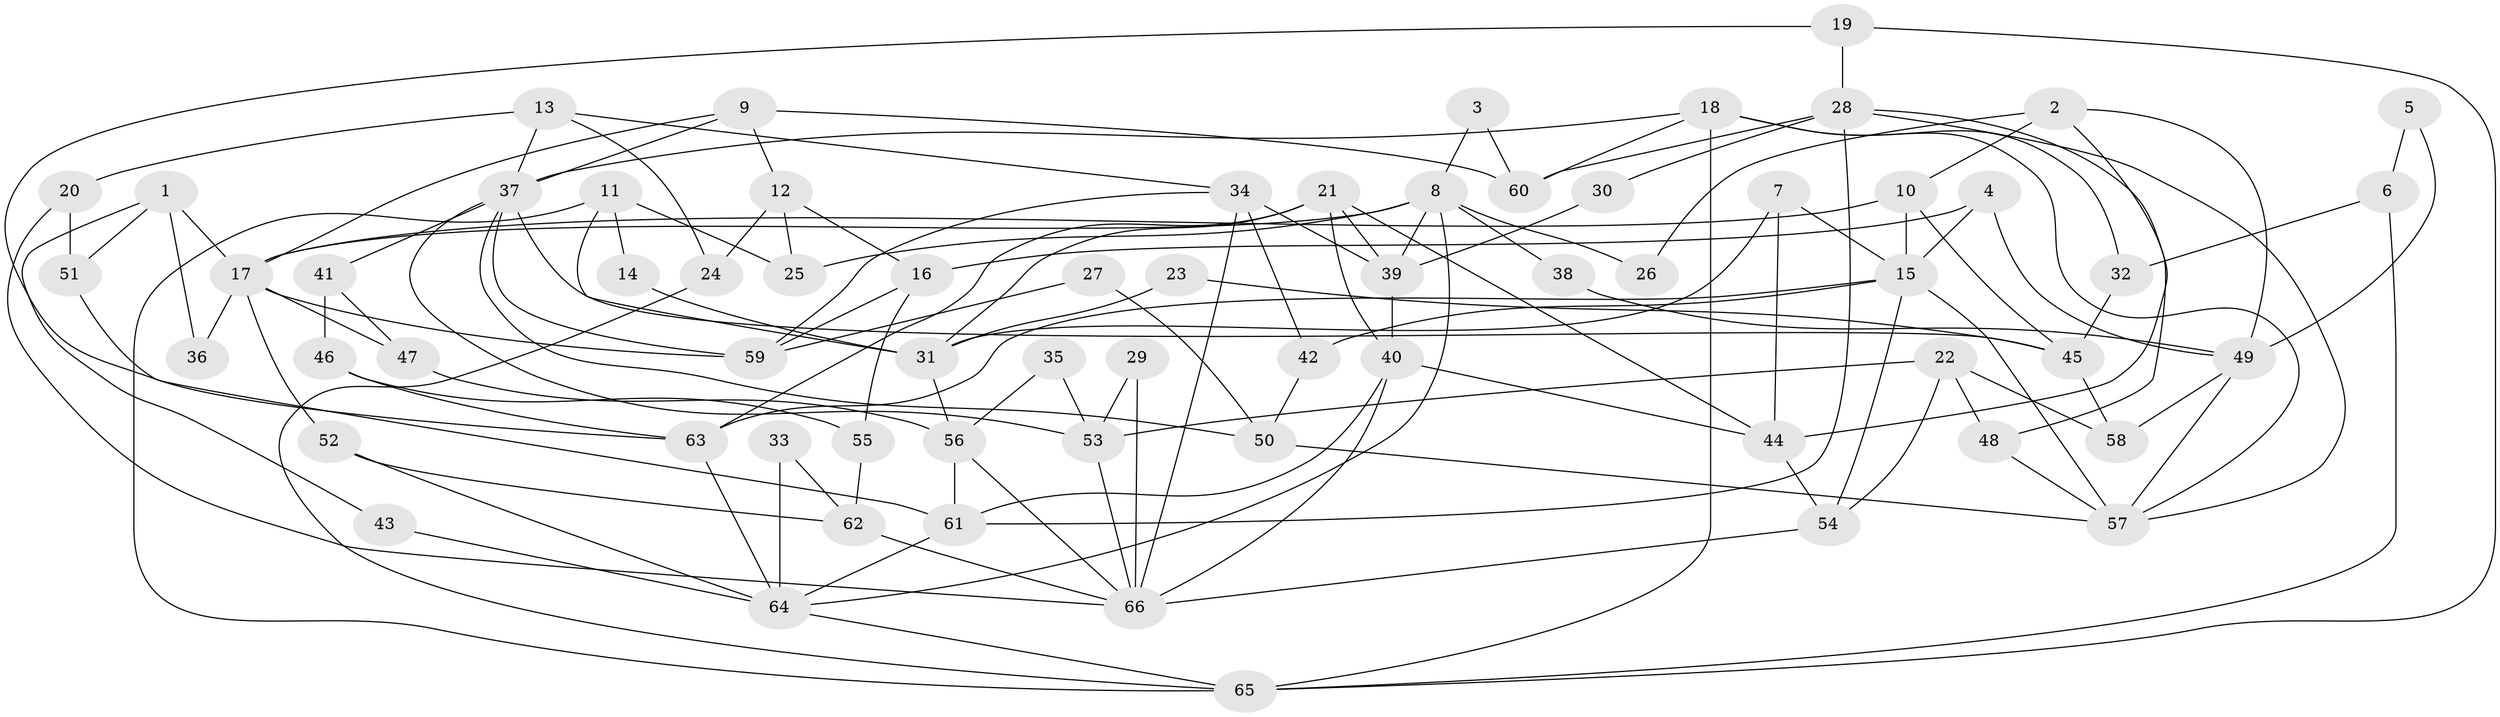 // Generated by graph-tools (version 1.1) at 2025/11/02/27/25 16:11:17]
// undirected, 66 vertices, 132 edges
graph export_dot {
graph [start="1"]
  node [color=gray90,style=filled];
  1;
  2;
  3;
  4;
  5;
  6;
  7;
  8;
  9;
  10;
  11;
  12;
  13;
  14;
  15;
  16;
  17;
  18;
  19;
  20;
  21;
  22;
  23;
  24;
  25;
  26;
  27;
  28;
  29;
  30;
  31;
  32;
  33;
  34;
  35;
  36;
  37;
  38;
  39;
  40;
  41;
  42;
  43;
  44;
  45;
  46;
  47;
  48;
  49;
  50;
  51;
  52;
  53;
  54;
  55;
  56;
  57;
  58;
  59;
  60;
  61;
  62;
  63;
  64;
  65;
  66;
  1 -- 51;
  1 -- 17;
  1 -- 36;
  1 -- 43;
  2 -- 44;
  2 -- 10;
  2 -- 26;
  2 -- 49;
  3 -- 8;
  3 -- 60;
  4 -- 16;
  4 -- 15;
  4 -- 49;
  5 -- 6;
  5 -- 49;
  6 -- 65;
  6 -- 32;
  7 -- 31;
  7 -- 44;
  7 -- 15;
  8 -- 17;
  8 -- 39;
  8 -- 25;
  8 -- 26;
  8 -- 38;
  8 -- 64;
  9 -- 60;
  9 -- 37;
  9 -- 12;
  9 -- 17;
  10 -- 15;
  10 -- 45;
  10 -- 17;
  11 -- 25;
  11 -- 31;
  11 -- 14;
  11 -- 65;
  12 -- 24;
  12 -- 16;
  12 -- 25;
  13 -- 37;
  13 -- 34;
  13 -- 20;
  13 -- 24;
  14 -- 31;
  15 -- 63;
  15 -- 42;
  15 -- 54;
  15 -- 57;
  16 -- 55;
  16 -- 59;
  17 -- 36;
  17 -- 47;
  17 -- 52;
  17 -- 59;
  18 -- 65;
  18 -- 57;
  18 -- 32;
  18 -- 37;
  18 -- 60;
  19 -- 65;
  19 -- 28;
  19 -- 63;
  20 -- 66;
  20 -- 51;
  21 -- 39;
  21 -- 44;
  21 -- 31;
  21 -- 40;
  21 -- 63;
  22 -- 48;
  22 -- 53;
  22 -- 54;
  22 -- 58;
  23 -- 31;
  23 -- 45;
  24 -- 65;
  27 -- 50;
  27 -- 59;
  28 -- 57;
  28 -- 61;
  28 -- 30;
  28 -- 48;
  28 -- 60;
  29 -- 66;
  29 -- 53;
  30 -- 39;
  31 -- 56;
  32 -- 45;
  33 -- 64;
  33 -- 62;
  34 -- 42;
  34 -- 59;
  34 -- 39;
  34 -- 66;
  35 -- 56;
  35 -- 53;
  37 -- 59;
  37 -- 41;
  37 -- 45;
  37 -- 50;
  37 -- 53;
  38 -- 49;
  39 -- 40;
  40 -- 66;
  40 -- 44;
  40 -- 61;
  41 -- 47;
  41 -- 46;
  42 -- 50;
  43 -- 64;
  44 -- 54;
  45 -- 58;
  46 -- 63;
  46 -- 55;
  47 -- 56;
  48 -- 57;
  49 -- 57;
  49 -- 58;
  50 -- 57;
  51 -- 61;
  52 -- 64;
  52 -- 62;
  53 -- 66;
  54 -- 66;
  55 -- 62;
  56 -- 66;
  56 -- 61;
  61 -- 64;
  62 -- 66;
  63 -- 64;
  64 -- 65;
}
